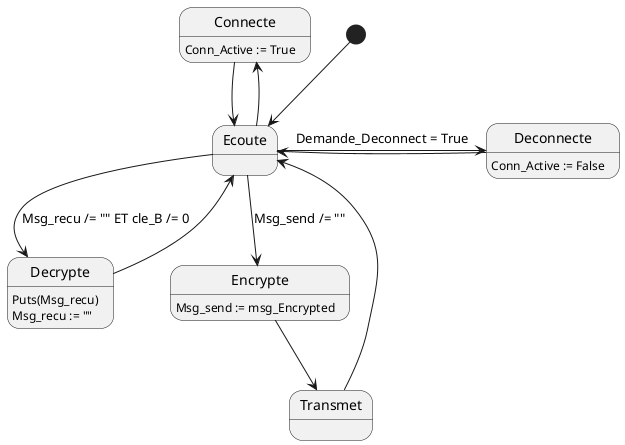 @startuml App_A or App_B

    [*] --> Ecoute

    Ecoute --> Decrypte : Msg_recu /= "" ET cle_B /= 0 
    Ecoute --> Connecte

    Ecoute -> Deconnecte : Demande_Deconnect = True

    Ecoute --> Encrypte : Msg_send /= ""

    Transmet -> Ecoute

    Deconnecte -> Ecoute

    Connecte -> Ecoute

    Encrypte --> Transmet

    Decrypte --> Ecoute

    Connecte : Conn_Active := True
    Deconnecte : Conn_Active := False
    Decrypte : Puts(Msg_recu)
    Decrypte : Msg_recu := ""
    Encrypte : Msg_send := msg_Encrypted

@enduml